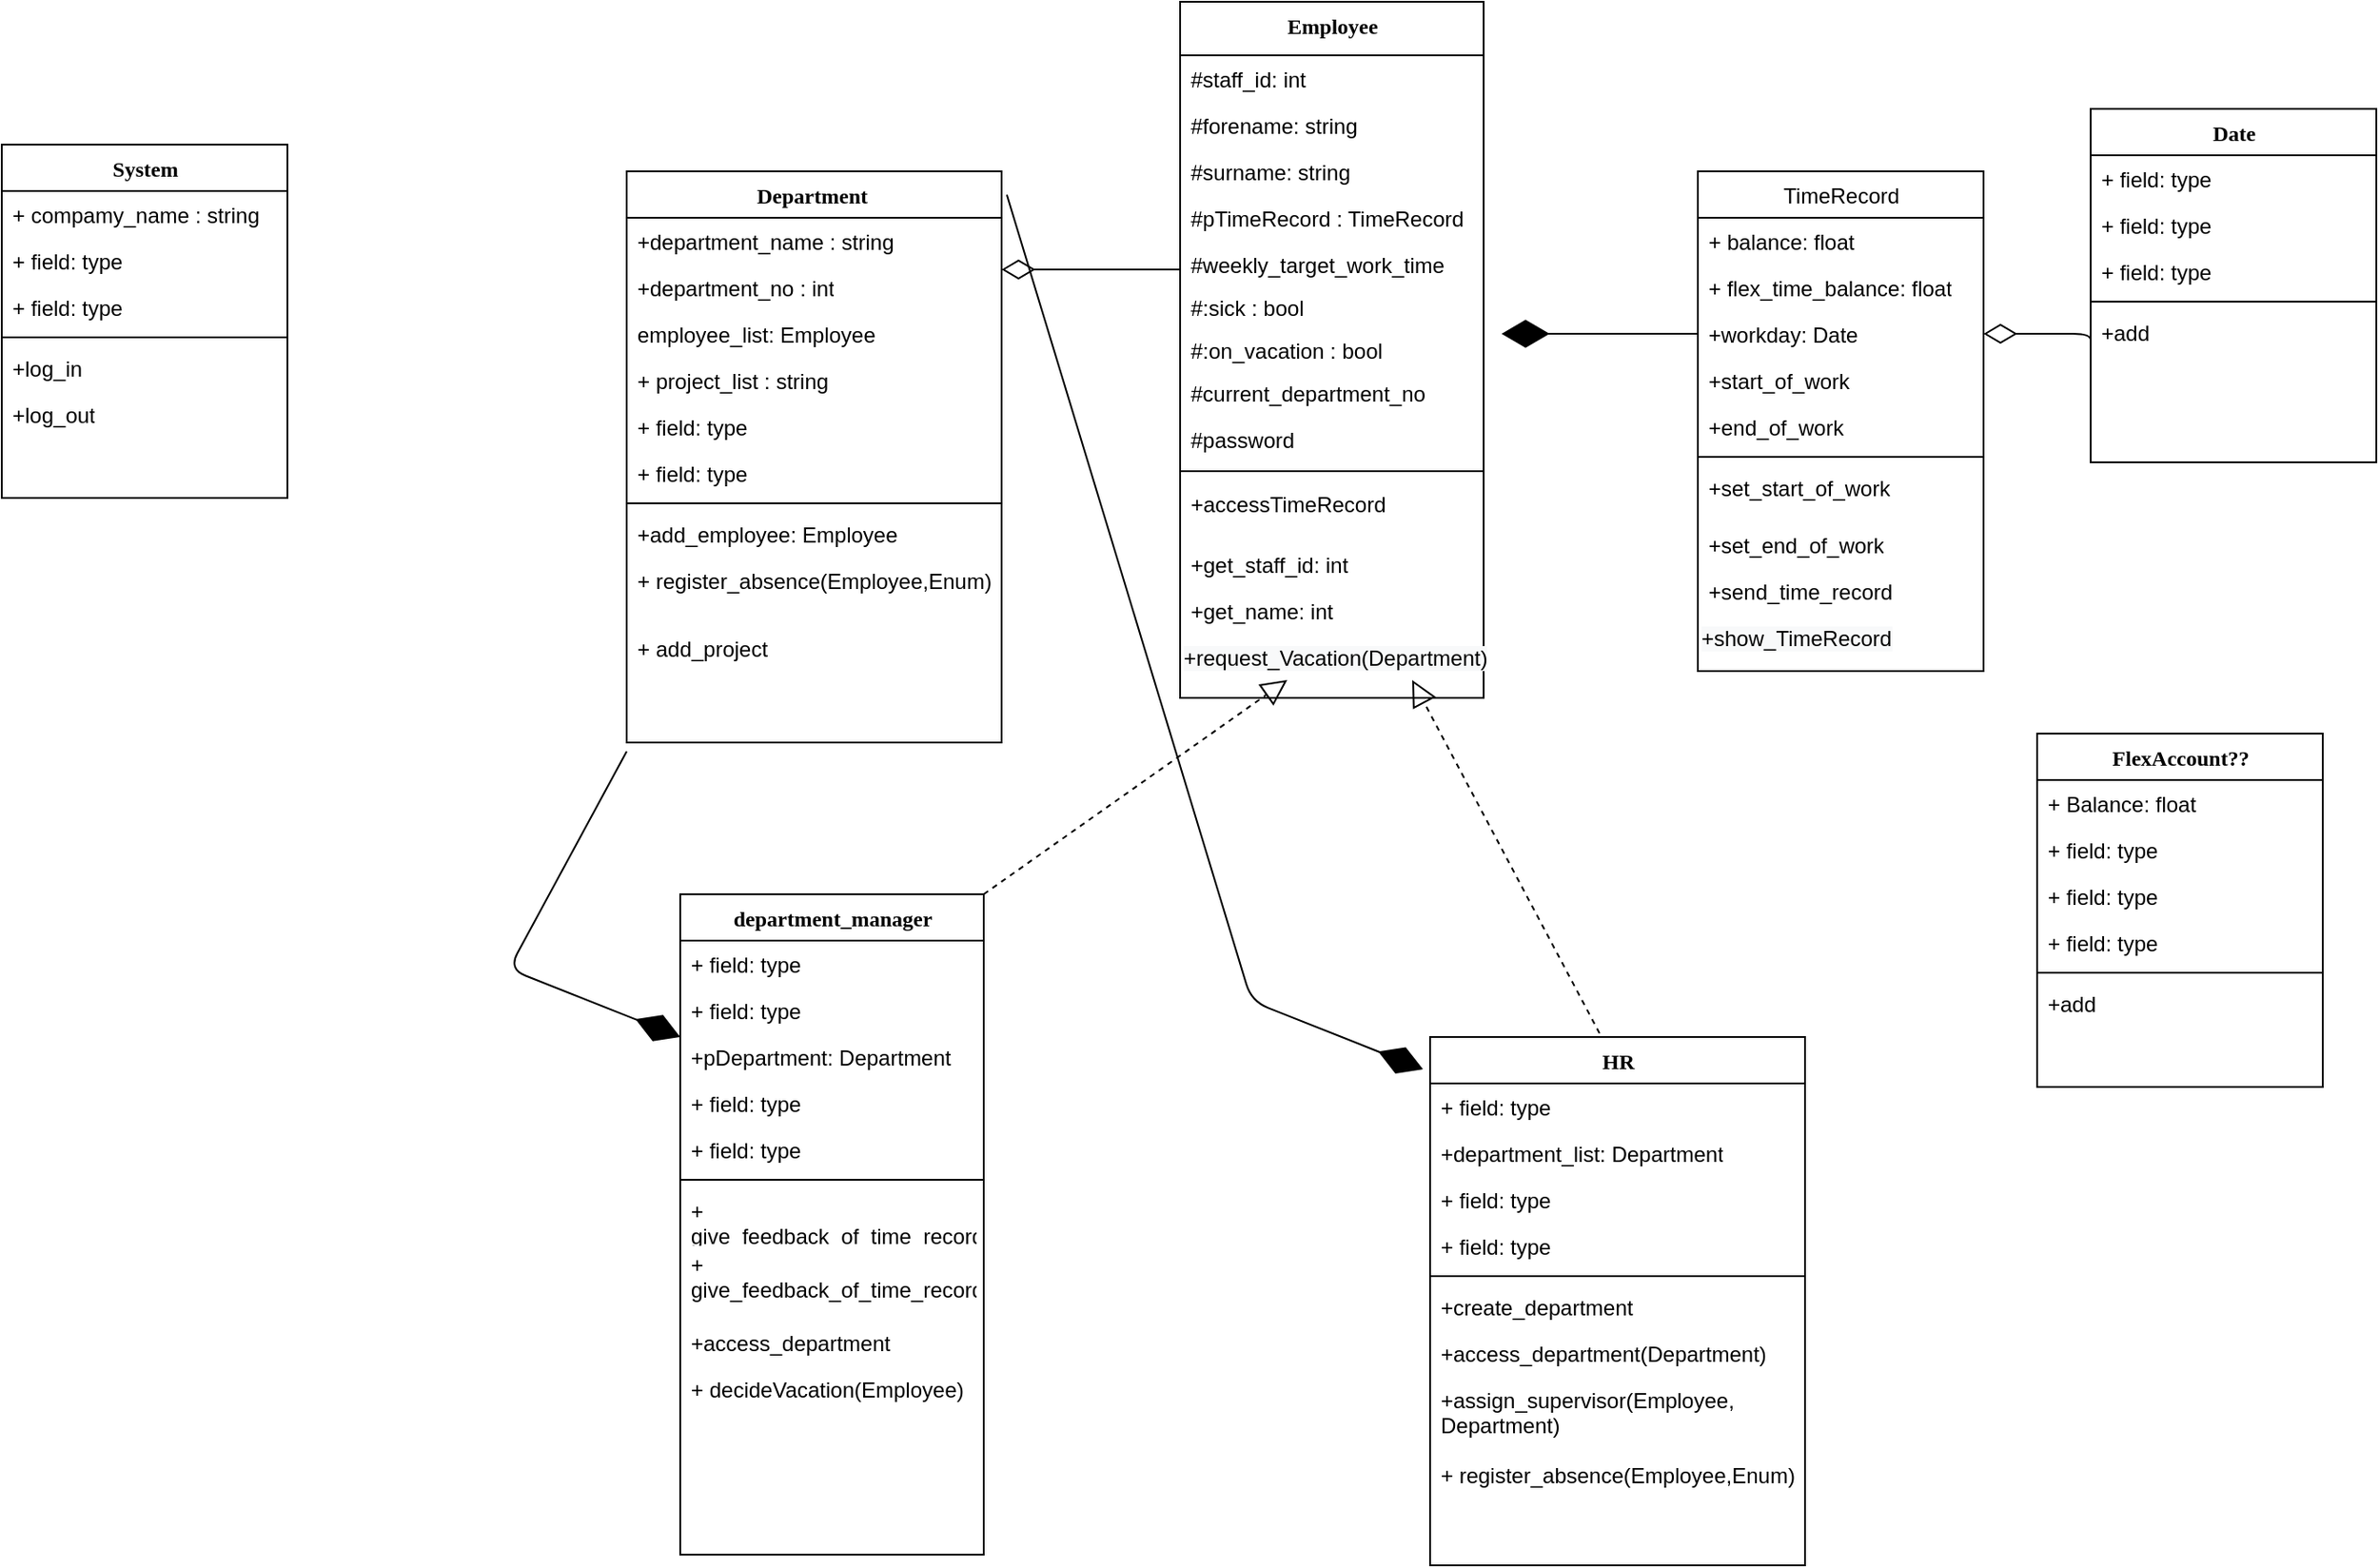 <mxfile version="14.5.10" type="device"><diagram name="Page-1" id="9f46799a-70d6-7492-0946-bef42562c5a5"><mxGraphModel dx="1422" dy="705" grid="1" gridSize="10" guides="1" tooltips="1" connect="1" arrows="1" fold="1" page="1" pageScale="1" pageWidth="1100" pageHeight="850" background="#ffffff" math="0" shadow="0"><root><mxCell id="0"/><mxCell id="1" parent="0"/><mxCell id="78961159f06e98e8-30" value="Department&amp;nbsp;" style="swimlane;html=1;fontStyle=1;align=center;verticalAlign=top;childLayout=stackLayout;horizontal=1;startSize=26;horizontalStack=0;resizeParent=1;resizeLast=0;collapsible=1;marginBottom=0;swimlaneFillColor=#ffffff;rounded=0;shadow=0;comic=0;labelBackgroundColor=none;strokeWidth=1;fillColor=none;fontFamily=Verdana;fontSize=12" parent="1" vertex="1"><mxGeometry x="430" y="105" width="210" height="320" as="geometry"/></mxCell><mxCell id="78961159f06e98e8-31" value="+department_name : string" style="text;html=1;strokeColor=none;fillColor=none;align=left;verticalAlign=top;spacingLeft=4;spacingRight=4;whiteSpace=wrap;overflow=hidden;rotatable=0;points=[[0,0.5],[1,0.5]];portConstraint=eastwest;" parent="78961159f06e98e8-30" vertex="1"><mxGeometry y="26" width="210" height="26" as="geometry"/></mxCell><mxCell id="78961159f06e98e8-32" value="+department_no : int" style="text;html=1;strokeColor=none;fillColor=none;align=left;verticalAlign=top;spacingLeft=4;spacingRight=4;whiteSpace=wrap;overflow=hidden;rotatable=0;points=[[0,0.5],[1,0.5]];portConstraint=eastwest;" parent="78961159f06e98e8-30" vertex="1"><mxGeometry y="52" width="210" height="26" as="geometry"/></mxCell><mxCell id="78961159f06e98e8-33" value="employee_list: Employee" style="text;html=1;strokeColor=none;fillColor=none;align=left;verticalAlign=top;spacingLeft=4;spacingRight=4;whiteSpace=wrap;overflow=hidden;rotatable=0;points=[[0,0.5],[1,0.5]];portConstraint=eastwest;" parent="78961159f06e98e8-30" vertex="1"><mxGeometry y="78" width="210" height="26" as="geometry"/></mxCell><mxCell id="78961159f06e98e8-34" value="+ project_list : string" style="text;html=1;strokeColor=none;fillColor=none;align=left;verticalAlign=top;spacingLeft=4;spacingRight=4;whiteSpace=wrap;overflow=hidden;rotatable=0;points=[[0,0.5],[1,0.5]];portConstraint=eastwest;" parent="78961159f06e98e8-30" vertex="1"><mxGeometry y="104" width="210" height="26" as="geometry"/></mxCell><mxCell id="78961159f06e98e8-36" value="+ field: type" style="text;html=1;strokeColor=none;fillColor=none;align=left;verticalAlign=top;spacingLeft=4;spacingRight=4;whiteSpace=wrap;overflow=hidden;rotatable=0;points=[[0,0.5],[1,0.5]];portConstraint=eastwest;" parent="78961159f06e98e8-30" vertex="1"><mxGeometry y="130" width="210" height="26" as="geometry"/></mxCell><mxCell id="78961159f06e98e8-37" value="+ field: type" style="text;html=1;strokeColor=none;fillColor=none;align=left;verticalAlign=top;spacingLeft=4;spacingRight=4;whiteSpace=wrap;overflow=hidden;rotatable=0;points=[[0,0.5],[1,0.5]];portConstraint=eastwest;" parent="78961159f06e98e8-30" vertex="1"><mxGeometry y="156" width="210" height="26" as="geometry"/></mxCell><mxCell id="78961159f06e98e8-38" value="" style="line;html=1;strokeWidth=1;fillColor=none;align=left;verticalAlign=middle;spacingTop=-1;spacingLeft=3;spacingRight=3;rotatable=0;labelPosition=right;points=[];portConstraint=eastwest;" parent="78961159f06e98e8-30" vertex="1"><mxGeometry y="182" width="210" height="8" as="geometry"/></mxCell><mxCell id="78961159f06e98e8-39" value="+add_employee: Employee" style="text;html=1;strokeColor=none;fillColor=none;align=left;verticalAlign=top;spacingLeft=4;spacingRight=4;whiteSpace=wrap;overflow=hidden;rotatable=0;points=[[0,0.5],[1,0.5]];portConstraint=eastwest;" parent="78961159f06e98e8-30" vertex="1"><mxGeometry y="190" width="210" height="26" as="geometry"/></mxCell><mxCell id="78961159f06e98e8-42" value="+ register_absence(Employee,Enum)" style="text;html=1;strokeColor=none;fillColor=none;align=left;verticalAlign=top;spacingLeft=4;spacingRight=4;whiteSpace=wrap;overflow=hidden;rotatable=0;points=[[0,0.5],[1,0.5]];portConstraint=eastwest;" parent="78961159f06e98e8-30" vertex="1"><mxGeometry y="216" width="210" height="38" as="geometry"/></mxCell><mxCell id="WQdYqZ5-de85Ghg5PJOY-69" value="+ add_project" style="text;html=1;strokeColor=none;fillColor=none;align=left;verticalAlign=top;spacingLeft=4;spacingRight=4;whiteSpace=wrap;overflow=hidden;rotatable=0;points=[[0,0.5],[1,0.5]];portConstraint=eastwest;" parent="78961159f06e98e8-30" vertex="1"><mxGeometry y="254" width="210" height="26" as="geometry"/></mxCell><mxCell id="78961159f06e98e8-121" style="edgeStyle=elbowEdgeStyle;html=1;labelBackgroundColor=none;startFill=0;startSize=8;endArrow=diamondThin;endFill=0;endSize=16;fontFamily=Verdana;fontSize=12;elbow=vertical;exitX=0;exitY=0.5;exitDx=0;exitDy=0;" parent="1" target="78961159f06e98e8-30" edge="1"><mxGeometry relative="1" as="geometry"><mxPoint x="750" y="107" as="sourcePoint"/><Array as="points"><mxPoint x="740" y="160"/><mxPoint x="710" y="170"/><mxPoint x="670" y="60"/><mxPoint x="750" y="210"/></Array></mxGeometry></mxCell><mxCell id="WQdYqZ5-de85Ghg5PJOY-1" value="Employee" style="swimlane;html=1;fontStyle=1;align=center;verticalAlign=top;childLayout=stackLayout;horizontal=1;startSize=30;horizontalStack=0;resizeParent=1;resizeLast=0;collapsible=1;marginBottom=0;swimlaneFillColor=#ffffff;rounded=0;shadow=0;comic=0;labelBackgroundColor=none;strokeWidth=1;fillColor=none;fontFamily=Verdana;fontSize=12" parent="1" vertex="1"><mxGeometry x="740" y="10" width="170" height="390" as="geometry"/></mxCell><mxCell id="WQdYqZ5-de85Ghg5PJOY-2" value="#staff_id: int" style="text;html=1;strokeColor=none;fillColor=none;align=left;verticalAlign=top;spacingLeft=4;spacingRight=4;whiteSpace=wrap;overflow=hidden;rotatable=0;points=[[0,0.5],[1,0.5]];portConstraint=eastwest;" parent="WQdYqZ5-de85Ghg5PJOY-1" vertex="1"><mxGeometry y="30" width="170" height="26" as="geometry"/></mxCell><mxCell id="WQdYqZ5-de85Ghg5PJOY-3" value="#forename: string" style="text;html=1;strokeColor=none;fillColor=none;align=left;verticalAlign=top;spacingLeft=4;spacingRight=4;whiteSpace=wrap;overflow=hidden;rotatable=0;points=[[0,0.5],[1,0.5]];portConstraint=eastwest;" parent="WQdYqZ5-de85Ghg5PJOY-1" vertex="1"><mxGeometry y="56" width="170" height="26" as="geometry"/></mxCell><mxCell id="BI4f3rDNGoHF7JYqGa4P-23" value="#surname: string" style="text;html=1;strokeColor=none;fillColor=none;align=left;verticalAlign=top;spacingLeft=4;spacingRight=4;whiteSpace=wrap;overflow=hidden;rotatable=0;points=[[0,0.5],[1,0.5]];portConstraint=eastwest;" vertex="1" parent="WQdYqZ5-de85Ghg5PJOY-1"><mxGeometry y="82" width="170" height="26" as="geometry"/></mxCell><mxCell id="WQdYqZ5-de85Ghg5PJOY-6" value="#pTimeRecord : TimeRecord" style="text;html=1;strokeColor=none;fillColor=none;align=left;verticalAlign=top;spacingLeft=4;spacingRight=4;whiteSpace=wrap;overflow=hidden;rotatable=0;points=[[0,0.5],[1,0.5]];portConstraint=eastwest;" parent="WQdYqZ5-de85Ghg5PJOY-1" vertex="1"><mxGeometry y="108" width="170" height="26" as="geometry"/></mxCell><mxCell id="WQdYqZ5-de85Ghg5PJOY-60" value="#weekly_target_work_time" style="text;html=1;strokeColor=none;fillColor=none;align=left;verticalAlign=top;spacingLeft=4;spacingRight=4;whiteSpace=wrap;overflow=hidden;rotatable=0;points=[[0,0.5],[1,0.5]];portConstraint=eastwest;" parent="WQdYqZ5-de85Ghg5PJOY-1" vertex="1"><mxGeometry y="134" width="170" height="24" as="geometry"/></mxCell><mxCell id="BI4f3rDNGoHF7JYqGa4P-20" value="#:sick : bool" style="text;html=1;strokeColor=none;fillColor=none;align=left;verticalAlign=top;spacingLeft=4;spacingRight=4;whiteSpace=wrap;overflow=hidden;rotatable=0;points=[[0,0.5],[1,0.5]];portConstraint=eastwest;" vertex="1" parent="WQdYqZ5-de85Ghg5PJOY-1"><mxGeometry y="158" width="170" height="24" as="geometry"/></mxCell><mxCell id="BI4f3rDNGoHF7JYqGa4P-22" value="#:on_vacation : bool" style="text;html=1;strokeColor=none;fillColor=none;align=left;verticalAlign=top;spacingLeft=4;spacingRight=4;whiteSpace=wrap;overflow=hidden;rotatable=0;points=[[0,0.5],[1,0.5]];portConstraint=eastwest;" vertex="1" parent="WQdYqZ5-de85Ghg5PJOY-1"><mxGeometry y="182" width="170" height="24" as="geometry"/></mxCell><mxCell id="BI4f3rDNGoHF7JYqGa4P-25" value="#current_department_no" style="text;html=1;strokeColor=none;fillColor=none;align=left;verticalAlign=top;spacingLeft=4;spacingRight=4;whiteSpace=wrap;overflow=hidden;rotatable=0;points=[[0,0.5],[1,0.5]];portConstraint=eastwest;" vertex="1" parent="WQdYqZ5-de85Ghg5PJOY-1"><mxGeometry y="206" width="170" height="26" as="geometry"/></mxCell><mxCell id="WQdYqZ5-de85Ghg5PJOY-64" value="#password" style="text;html=1;strokeColor=none;fillColor=none;align=left;verticalAlign=top;spacingLeft=4;spacingRight=4;whiteSpace=wrap;overflow=hidden;rotatable=0;points=[[0,0.5],[1,0.5]];portConstraint=eastwest;" parent="WQdYqZ5-de85Ghg5PJOY-1" vertex="1"><mxGeometry y="232" width="170" height="26" as="geometry"/></mxCell><mxCell id="WQdYqZ5-de85Ghg5PJOY-74" value="" style="line;strokeWidth=1;fillColor=none;align=left;verticalAlign=middle;spacingTop=-1;spacingLeft=3;spacingRight=3;rotatable=0;labelPosition=right;points=[];portConstraint=eastwest;" parent="WQdYqZ5-de85Ghg5PJOY-1" vertex="1"><mxGeometry y="258" width="170" height="10" as="geometry"/></mxCell><mxCell id="WQdYqZ5-de85Ghg5PJOY-38" value="+accessTimeRecord" style="text;html=1;strokeColor=none;fillColor=none;align=left;verticalAlign=top;spacingLeft=4;spacingRight=4;whiteSpace=wrap;overflow=hidden;rotatable=0;points=[[0,0.5],[1,0.5]];portConstraint=eastwest;" parent="WQdYqZ5-de85Ghg5PJOY-1" vertex="1"><mxGeometry y="268" width="170" height="34" as="geometry"/></mxCell><mxCell id="WQdYqZ5-de85Ghg5PJOY-37" value="+get_staff_id: int" style="text;html=1;strokeColor=none;fillColor=none;align=left;verticalAlign=top;spacingLeft=4;spacingRight=4;whiteSpace=wrap;overflow=hidden;rotatable=0;points=[[0,0.5],[1,0.5]];portConstraint=eastwest;" parent="WQdYqZ5-de85Ghg5PJOY-1" vertex="1"><mxGeometry y="302" width="170" height="26" as="geometry"/></mxCell><mxCell id="WQdYqZ5-de85Ghg5PJOY-39" value="+get_name: int" style="text;html=1;strokeColor=none;fillColor=none;align=left;verticalAlign=top;spacingLeft=4;spacingRight=4;whiteSpace=wrap;overflow=hidden;rotatable=0;points=[[0,0.5],[1,0.5]];portConstraint=eastwest;" parent="WQdYqZ5-de85Ghg5PJOY-1" vertex="1"><mxGeometry y="328" width="170" height="26" as="geometry"/></mxCell><mxCell id="WQdYqZ5-de85Ghg5PJOY-81" value="&lt;span style=&quot;color: rgb(0 , 0 , 0) ; font-family: &amp;#34;helvetica&amp;#34; ; font-size: 12px ; font-style: normal ; font-weight: 400 ; letter-spacing: normal ; text-align: left ; text-indent: 0px ; text-transform: none ; word-spacing: 0px ; background-color: rgb(248 , 249 , 250) ; display: inline ; float: none&quot;&gt;+request_Vacation(Department)&lt;/span&gt;" style="text;whiteSpace=wrap;html=1;" parent="WQdYqZ5-de85Ghg5PJOY-1" vertex="1"><mxGeometry y="354" width="170" height="30" as="geometry"/></mxCell><mxCell id="WQdYqZ5-de85Ghg5PJOY-10" value="HR" style="swimlane;html=1;fontStyle=1;align=center;verticalAlign=top;childLayout=stackLayout;horizontal=1;startSize=26;horizontalStack=0;resizeParent=1;resizeLast=0;collapsible=1;marginBottom=0;swimlaneFillColor=#ffffff;rounded=0;shadow=0;comic=0;labelBackgroundColor=none;strokeWidth=1;fillColor=none;fontFamily=Verdana;fontSize=12" parent="1" vertex="1"><mxGeometry x="880" y="590" width="210" height="296" as="geometry"/></mxCell><mxCell id="WQdYqZ5-de85Ghg5PJOY-11" value="+ field: type" style="text;html=1;strokeColor=none;fillColor=none;align=left;verticalAlign=top;spacingLeft=4;spacingRight=4;whiteSpace=wrap;overflow=hidden;rotatable=0;points=[[0,0.5],[1,0.5]];portConstraint=eastwest;" parent="WQdYqZ5-de85Ghg5PJOY-10" vertex="1"><mxGeometry y="26" width="210" height="26" as="geometry"/></mxCell><mxCell id="WQdYqZ5-de85Ghg5PJOY-12" value="+department_list: Department" style="text;html=1;strokeColor=none;fillColor=none;align=left;verticalAlign=top;spacingLeft=4;spacingRight=4;whiteSpace=wrap;overflow=hidden;rotatable=0;points=[[0,0.5],[1,0.5]];portConstraint=eastwest;" parent="WQdYqZ5-de85Ghg5PJOY-10" vertex="1"><mxGeometry y="52" width="210" height="26" as="geometry"/></mxCell><mxCell id="WQdYqZ5-de85Ghg5PJOY-13" value="+ field: type" style="text;html=1;strokeColor=none;fillColor=none;align=left;verticalAlign=top;spacingLeft=4;spacingRight=4;whiteSpace=wrap;overflow=hidden;rotatable=0;points=[[0,0.5],[1,0.5]];portConstraint=eastwest;" parent="WQdYqZ5-de85Ghg5PJOY-10" vertex="1"><mxGeometry y="78" width="210" height="26" as="geometry"/></mxCell><mxCell id="WQdYqZ5-de85Ghg5PJOY-14" value="+ field: type" style="text;html=1;strokeColor=none;fillColor=none;align=left;verticalAlign=top;spacingLeft=4;spacingRight=4;whiteSpace=wrap;overflow=hidden;rotatable=0;points=[[0,0.5],[1,0.5]];portConstraint=eastwest;" parent="WQdYqZ5-de85Ghg5PJOY-10" vertex="1"><mxGeometry y="104" width="210" height="26" as="geometry"/></mxCell><mxCell id="WQdYqZ5-de85Ghg5PJOY-15" value="" style="line;html=1;strokeWidth=1;fillColor=none;align=left;verticalAlign=middle;spacingTop=-1;spacingLeft=3;spacingRight=3;rotatable=0;labelPosition=right;points=[];portConstraint=eastwest;" parent="WQdYqZ5-de85Ghg5PJOY-10" vertex="1"><mxGeometry y="130" width="210" height="8" as="geometry"/></mxCell><mxCell id="WQdYqZ5-de85Ghg5PJOY-17" value="+create_department" style="text;html=1;strokeColor=none;fillColor=none;align=left;verticalAlign=top;spacingLeft=4;spacingRight=4;whiteSpace=wrap;overflow=hidden;rotatable=0;points=[[0,0.5],[1,0.5]];portConstraint=eastwest;" parent="WQdYqZ5-de85Ghg5PJOY-10" vertex="1"><mxGeometry y="138" width="210" height="26" as="geometry"/></mxCell><mxCell id="WQdYqZ5-de85Ghg5PJOY-58" value="+access_department(Department)" style="text;html=1;strokeColor=none;fillColor=none;align=left;verticalAlign=top;spacingLeft=4;spacingRight=4;whiteSpace=wrap;overflow=hidden;rotatable=0;points=[[0,0.5],[1,0.5]];portConstraint=eastwest;" parent="WQdYqZ5-de85Ghg5PJOY-10" vertex="1"><mxGeometry y="164" width="210" height="26" as="geometry"/></mxCell><mxCell id="78961159f06e98e8-40" value="+assign_supervisor(Employee, Department)" style="text;html=1;strokeColor=none;fillColor=none;align=left;verticalAlign=top;spacingLeft=4;spacingRight=4;whiteSpace=wrap;overflow=hidden;rotatable=0;points=[[0,0.5],[1,0.5]];portConstraint=eastwest;" parent="WQdYqZ5-de85Ghg5PJOY-10" vertex="1"><mxGeometry y="190" width="210" height="42" as="geometry"/></mxCell><mxCell id="WQdYqZ5-de85Ghg5PJOY-75" value="+ register_absence(Employee,Enum)" style="text;html=1;strokeColor=none;fillColor=none;align=left;verticalAlign=top;spacingLeft=4;spacingRight=4;whiteSpace=wrap;overflow=hidden;rotatable=0;points=[[0,0.5],[1,0.5]];portConstraint=eastwest;" parent="WQdYqZ5-de85Ghg5PJOY-10" vertex="1"><mxGeometry y="232" width="210" height="38" as="geometry"/></mxCell><mxCell id="WQdYqZ5-de85Ghg5PJOY-18" value="&lt;span style=&quot;font-family: &amp;#34;helvetica&amp;#34; ; font-weight: 400 ; text-align: left&quot;&gt;TimeRecord&lt;/span&gt;" style="swimlane;html=1;fontStyle=1;align=center;verticalAlign=top;childLayout=stackLayout;horizontal=1;startSize=26;horizontalStack=0;resizeParent=1;resizeLast=0;collapsible=1;marginBottom=0;swimlaneFillColor=#ffffff;rounded=0;shadow=0;comic=0;labelBackgroundColor=none;strokeWidth=1;fillColor=none;fontFamily=Verdana;fontSize=12" parent="1" vertex="1"><mxGeometry x="1030" y="105" width="160" height="280" as="geometry"/></mxCell><mxCell id="WQdYqZ5-de85Ghg5PJOY-70" value="+ balance: float" style="text;html=1;strokeColor=none;fillColor=none;align=left;verticalAlign=top;spacingLeft=4;spacingRight=4;whiteSpace=wrap;overflow=hidden;rotatable=0;points=[[0,0.5],[1,0.5]];portConstraint=eastwest;" parent="WQdYqZ5-de85Ghg5PJOY-18" vertex="1"><mxGeometry y="26" width="160" height="26" as="geometry"/></mxCell><mxCell id="WQdYqZ5-de85Ghg5PJOY-19" value="+ flex_time_balance: float" style="text;html=1;strokeColor=none;fillColor=none;align=left;verticalAlign=top;spacingLeft=4;spacingRight=4;whiteSpace=wrap;overflow=hidden;rotatable=0;points=[[0,0.5],[1,0.5]];portConstraint=eastwest;" parent="WQdYqZ5-de85Ghg5PJOY-18" vertex="1"><mxGeometry y="52" width="160" height="26" as="geometry"/></mxCell><mxCell id="WQdYqZ5-de85Ghg5PJOY-20" value="+workday: Date" style="text;html=1;strokeColor=none;fillColor=none;align=left;verticalAlign=top;spacingLeft=4;spacingRight=4;whiteSpace=wrap;overflow=hidden;rotatable=0;points=[[0,0.5],[1,0.5]];portConstraint=eastwest;" parent="WQdYqZ5-de85Ghg5PJOY-18" vertex="1"><mxGeometry y="78" width="160" height="26" as="geometry"/></mxCell><mxCell id="WQdYqZ5-de85Ghg5PJOY-21" value="+start_of_work" style="text;html=1;strokeColor=none;fillColor=none;align=left;verticalAlign=top;spacingLeft=4;spacingRight=4;whiteSpace=wrap;overflow=hidden;rotatable=0;points=[[0,0.5],[1,0.5]];portConstraint=eastwest;" parent="WQdYqZ5-de85Ghg5PJOY-18" vertex="1"><mxGeometry y="104" width="160" height="26" as="geometry"/></mxCell><mxCell id="WQdYqZ5-de85Ghg5PJOY-22" value="+end_of_work" style="text;html=1;strokeColor=none;fillColor=none;align=left;verticalAlign=top;spacingLeft=4;spacingRight=4;whiteSpace=wrap;overflow=hidden;rotatable=0;points=[[0,0.5],[1,0.5]];portConstraint=eastwest;" parent="WQdYqZ5-de85Ghg5PJOY-18" vertex="1"><mxGeometry y="130" width="160" height="26" as="geometry"/></mxCell><mxCell id="WQdYqZ5-de85Ghg5PJOY-23" value="" style="line;html=1;strokeWidth=1;fillColor=none;align=left;verticalAlign=middle;spacingTop=-1;spacingLeft=3;spacingRight=3;rotatable=0;labelPosition=right;points=[];portConstraint=eastwest;" parent="WQdYqZ5-de85Ghg5PJOY-18" vertex="1"><mxGeometry y="156" width="160" height="8" as="geometry"/></mxCell><mxCell id="WQdYqZ5-de85Ghg5PJOY-24" value="+set_start_of_work" style="text;html=1;strokeColor=none;fillColor=none;align=left;verticalAlign=top;spacingLeft=4;spacingRight=4;whiteSpace=wrap;overflow=hidden;rotatable=0;points=[[0,0.5],[1,0.5]];portConstraint=eastwest;" parent="WQdYqZ5-de85Ghg5PJOY-18" vertex="1"><mxGeometry y="164" width="160" height="32" as="geometry"/></mxCell><mxCell id="WQdYqZ5-de85Ghg5PJOY-56" value="+set_end_of_work" style="text;html=1;strokeColor=none;fillColor=none;align=left;verticalAlign=top;spacingLeft=4;spacingRight=4;whiteSpace=wrap;overflow=hidden;rotatable=0;points=[[0,0.5],[1,0.5]];portConstraint=eastwest;" parent="WQdYqZ5-de85Ghg5PJOY-18" vertex="1"><mxGeometry y="196" width="160" height="26" as="geometry"/></mxCell><mxCell id="WQdYqZ5-de85Ghg5PJOY-72" value="+send_time_record" style="text;html=1;strokeColor=none;fillColor=none;align=left;verticalAlign=top;spacingLeft=4;spacingRight=4;whiteSpace=wrap;overflow=hidden;rotatable=0;points=[[0,0.5],[1,0.5]];portConstraint=eastwest;" parent="WQdYqZ5-de85Ghg5PJOY-18" vertex="1"><mxGeometry y="222" width="160" height="26" as="geometry"/></mxCell><mxCell id="WQdYqZ5-de85Ghg5PJOY-80" value="&lt;span style=&quot;color: rgb(0 , 0 , 0) ; font-family: &amp;#34;helvetica&amp;#34; ; font-size: 12px ; font-style: normal ; font-weight: 400 ; letter-spacing: normal ; text-align: left ; text-indent: 0px ; text-transform: none ; word-spacing: 0px ; background-color: rgb(248 , 249 , 250) ; display: inline ; float: none&quot;&gt;+show_TimeRecord&lt;/span&gt;" style="text;whiteSpace=wrap;html=1;" parent="WQdYqZ5-de85Ghg5PJOY-18" vertex="1"><mxGeometry y="248" width="160" height="30" as="geometry"/></mxCell><mxCell id="WQdYqZ5-de85Ghg5PJOY-27" value="" style="endArrow=diamondThin;endFill=1;endSize=24;html=1;" parent="1" edge="1"><mxGeometry width="160" relative="1" as="geometry"><mxPoint x="1030" y="196" as="sourcePoint"/><mxPoint x="920" y="196" as="targetPoint"/></mxGeometry></mxCell><mxCell id="WQdYqZ5-de85Ghg5PJOY-29" value="FlexAccount??" style="swimlane;html=1;fontStyle=1;align=center;verticalAlign=top;childLayout=stackLayout;horizontal=1;startSize=26;horizontalStack=0;resizeParent=1;resizeLast=0;collapsible=1;marginBottom=0;swimlaneFillColor=#ffffff;rounded=0;shadow=0;comic=0;labelBackgroundColor=none;strokeWidth=1;fillColor=none;fontFamily=Verdana;fontSize=12" parent="1" vertex="1"><mxGeometry x="1220" y="420" width="160" height="198" as="geometry"/></mxCell><mxCell id="WQdYqZ5-de85Ghg5PJOY-30" value="+ Balance: float" style="text;html=1;strokeColor=none;fillColor=none;align=left;verticalAlign=top;spacingLeft=4;spacingRight=4;whiteSpace=wrap;overflow=hidden;rotatable=0;points=[[0,0.5],[1,0.5]];portConstraint=eastwest;" parent="WQdYqZ5-de85Ghg5PJOY-29" vertex="1"><mxGeometry y="26" width="160" height="26" as="geometry"/></mxCell><mxCell id="WQdYqZ5-de85Ghg5PJOY-31" value="+ field: type" style="text;html=1;strokeColor=none;fillColor=none;align=left;verticalAlign=top;spacingLeft=4;spacingRight=4;whiteSpace=wrap;overflow=hidden;rotatable=0;points=[[0,0.5],[1,0.5]];portConstraint=eastwest;" parent="WQdYqZ5-de85Ghg5PJOY-29" vertex="1"><mxGeometry y="52" width="160" height="26" as="geometry"/></mxCell><mxCell id="WQdYqZ5-de85Ghg5PJOY-32" value="+ field: type" style="text;html=1;strokeColor=none;fillColor=none;align=left;verticalAlign=top;spacingLeft=4;spacingRight=4;whiteSpace=wrap;overflow=hidden;rotatable=0;points=[[0,0.5],[1,0.5]];portConstraint=eastwest;" parent="WQdYqZ5-de85Ghg5PJOY-29" vertex="1"><mxGeometry y="78" width="160" height="26" as="geometry"/></mxCell><mxCell id="WQdYqZ5-de85Ghg5PJOY-33" value="+ field: type" style="text;html=1;strokeColor=none;fillColor=none;align=left;verticalAlign=top;spacingLeft=4;spacingRight=4;whiteSpace=wrap;overflow=hidden;rotatable=0;points=[[0,0.5],[1,0.5]];portConstraint=eastwest;" parent="WQdYqZ5-de85Ghg5PJOY-29" vertex="1"><mxGeometry y="104" width="160" height="26" as="geometry"/></mxCell><mxCell id="WQdYqZ5-de85Ghg5PJOY-34" value="" style="line;html=1;strokeWidth=1;fillColor=none;align=left;verticalAlign=middle;spacingTop=-1;spacingLeft=3;spacingRight=3;rotatable=0;labelPosition=right;points=[];portConstraint=eastwest;" parent="WQdYqZ5-de85Ghg5PJOY-29" vertex="1"><mxGeometry y="130" width="160" height="8" as="geometry"/></mxCell><mxCell id="WQdYqZ5-de85Ghg5PJOY-35" value="+add" style="text;html=1;strokeColor=none;fillColor=none;align=left;verticalAlign=top;spacingLeft=4;spacingRight=4;whiteSpace=wrap;overflow=hidden;rotatable=0;points=[[0,0.5],[1,0.5]];portConstraint=eastwest;" parent="WQdYqZ5-de85Ghg5PJOY-29" vertex="1"><mxGeometry y="138" width="160" height="26" as="geometry"/></mxCell><mxCell id="WQdYqZ5-de85Ghg5PJOY-44" value="department_manager" style="swimlane;html=1;fontStyle=1;align=center;verticalAlign=top;childLayout=stackLayout;horizontal=1;startSize=26;horizontalStack=0;resizeParent=1;resizeLast=0;collapsible=1;marginBottom=0;swimlaneFillColor=#ffffff;rounded=0;shadow=0;comic=0;labelBackgroundColor=none;strokeWidth=1;fillColor=none;fontFamily=Verdana;fontSize=12" parent="1" vertex="1"><mxGeometry x="460" y="510" width="170" height="370" as="geometry"/></mxCell><mxCell id="WQdYqZ5-de85Ghg5PJOY-45" value="+ field: type" style="text;html=1;strokeColor=none;fillColor=none;align=left;verticalAlign=top;spacingLeft=4;spacingRight=4;whiteSpace=wrap;overflow=hidden;rotatable=0;points=[[0,0.5],[1,0.5]];portConstraint=eastwest;" parent="WQdYqZ5-de85Ghg5PJOY-44" vertex="1"><mxGeometry y="26" width="170" height="26" as="geometry"/></mxCell><mxCell id="WQdYqZ5-de85Ghg5PJOY-46" value="+ field: type" style="text;html=1;strokeColor=none;fillColor=none;align=left;verticalAlign=top;spacingLeft=4;spacingRight=4;whiteSpace=wrap;overflow=hidden;rotatable=0;points=[[0,0.5],[1,0.5]];portConstraint=eastwest;" parent="WQdYqZ5-de85Ghg5PJOY-44" vertex="1"><mxGeometry y="52" width="170" height="26" as="geometry"/></mxCell><mxCell id="WQdYqZ5-de85Ghg5PJOY-76" value="+pDepartment: Department" style="text;html=1;strokeColor=none;fillColor=none;align=left;verticalAlign=top;spacingLeft=4;spacingRight=4;whiteSpace=wrap;overflow=hidden;rotatable=0;points=[[0,0.5],[1,0.5]];portConstraint=eastwest;" parent="WQdYqZ5-de85Ghg5PJOY-44" vertex="1"><mxGeometry y="78" width="170" height="26" as="geometry"/></mxCell><mxCell id="WQdYqZ5-de85Ghg5PJOY-49" value="+ field: type" style="text;html=1;strokeColor=none;fillColor=none;align=left;verticalAlign=top;spacingLeft=4;spacingRight=4;whiteSpace=wrap;overflow=hidden;rotatable=0;points=[[0,0.5],[1,0.5]];portConstraint=eastwest;" parent="WQdYqZ5-de85Ghg5PJOY-44" vertex="1"><mxGeometry y="104" width="170" height="26" as="geometry"/></mxCell><mxCell id="WQdYqZ5-de85Ghg5PJOY-50" value="+ field: type" style="text;html=1;strokeColor=none;fillColor=none;align=left;verticalAlign=top;spacingLeft=4;spacingRight=4;whiteSpace=wrap;overflow=hidden;rotatable=0;points=[[0,0.5],[1,0.5]];portConstraint=eastwest;" parent="WQdYqZ5-de85Ghg5PJOY-44" vertex="1"><mxGeometry y="130" width="170" height="26" as="geometry"/></mxCell><mxCell id="WQdYqZ5-de85Ghg5PJOY-51" value="" style="line;html=1;strokeWidth=1;fillColor=none;align=left;verticalAlign=middle;spacingTop=-1;spacingLeft=3;spacingRight=3;rotatable=0;labelPosition=right;points=[];portConstraint=eastwest;" parent="WQdYqZ5-de85Ghg5PJOY-44" vertex="1"><mxGeometry y="156" width="170" height="8" as="geometry"/></mxCell><mxCell id="WQdYqZ5-de85Ghg5PJOY-52" value="+ give_feedback_of_time_record" style="text;html=1;strokeColor=none;fillColor=none;align=left;verticalAlign=top;spacingLeft=4;spacingRight=4;whiteSpace=wrap;overflow=hidden;rotatable=0;points=[[0,0.5],[1,0.5]];portConstraint=eastwest;" parent="WQdYqZ5-de85Ghg5PJOY-44" vertex="1"><mxGeometry y="164" width="170" height="30" as="geometry"/></mxCell><mxCell id="WQdYqZ5-de85Ghg5PJOY-68" value="+ give_feedback_of_time_record" style="text;html=1;strokeColor=none;fillColor=none;align=left;verticalAlign=top;spacingLeft=4;spacingRight=4;whiteSpace=wrap;overflow=hidden;rotatable=0;points=[[0,0.5],[1,0.5]];portConstraint=eastwest;" parent="WQdYqZ5-de85Ghg5PJOY-44" vertex="1"><mxGeometry y="194" width="170" height="44" as="geometry"/></mxCell><mxCell id="WQdYqZ5-de85Ghg5PJOY-77" value="+access_department" style="text;html=1;strokeColor=none;fillColor=none;align=left;verticalAlign=top;spacingLeft=4;spacingRight=4;whiteSpace=wrap;overflow=hidden;rotatable=0;points=[[0,0.5],[1,0.5]];portConstraint=eastwest;" parent="WQdYqZ5-de85Ghg5PJOY-44" vertex="1"><mxGeometry y="238" width="170" height="26" as="geometry"/></mxCell><mxCell id="WQdYqZ5-de85Ghg5PJOY-54" value="+ decideVacation(Employee)" style="text;html=1;strokeColor=none;fillColor=none;align=left;verticalAlign=top;spacingLeft=4;spacingRight=4;whiteSpace=wrap;overflow=hidden;rotatable=0;points=[[0,0.5],[1,0.5]];portConstraint=eastwest;" parent="WQdYqZ5-de85Ghg5PJOY-44" vertex="1"><mxGeometry y="264" width="170" height="42" as="geometry"/></mxCell><mxCell id="BI4f3rDNGoHF7JYqGa4P-9" value="" style="endArrow=block;dashed=1;endFill=0;endSize=12;html=1;exitX=1;exitY=0;exitDx=0;exitDy=0;" edge="1" parent="1" source="WQdYqZ5-de85Ghg5PJOY-44"><mxGeometry width="160" relative="1" as="geometry"><mxPoint x="670" y="450" as="sourcePoint"/><mxPoint x="800" y="390" as="targetPoint"/><Array as="points"/></mxGeometry></mxCell><mxCell id="BI4f3rDNGoHF7JYqGa4P-10" value="" style="endArrow=block;dashed=1;endFill=0;endSize=12;html=1;exitX=0.452;exitY=-0.007;exitDx=0;exitDy=0;exitPerimeter=0;" edge="1" parent="1" source="WQdYqZ5-de85Ghg5PJOY-10"><mxGeometry width="160" relative="1" as="geometry"><mxPoint x="970" y="580" as="sourcePoint"/><mxPoint x="870" y="390" as="targetPoint"/><Array as="points"/></mxGeometry></mxCell><mxCell id="BI4f3rDNGoHF7JYqGa4P-11" value="" style="endArrow=diamondThin;endFill=1;endSize=24;html=1;exitX=1.014;exitY=0.041;exitDx=0;exitDy=0;exitPerimeter=0;entryX=-0.019;entryY=0.061;entryDx=0;entryDy=0;entryPerimeter=0;" edge="1" parent="1" source="78961159f06e98e8-30" target="WQdYqZ5-de85Ghg5PJOY-10"><mxGeometry width="160" relative="1" as="geometry"><mxPoint x="890" y="580" as="sourcePoint"/><mxPoint x="780" y="580" as="targetPoint"/><Array as="points"><mxPoint x="780" y="570"/></Array></mxGeometry></mxCell><mxCell id="BI4f3rDNGoHF7JYqGa4P-12" value="Date" style="swimlane;html=1;fontStyle=1;align=center;verticalAlign=top;childLayout=stackLayout;horizontal=1;startSize=26;horizontalStack=0;resizeParent=1;resizeLast=0;collapsible=1;marginBottom=0;swimlaneFillColor=#ffffff;rounded=0;shadow=0;comic=0;labelBackgroundColor=none;strokeWidth=1;fillColor=none;fontFamily=Verdana;fontSize=12" vertex="1" parent="1"><mxGeometry x="1250" y="70" width="160" height="198" as="geometry"/></mxCell><mxCell id="BI4f3rDNGoHF7JYqGa4P-14" value="+ field: type" style="text;html=1;strokeColor=none;fillColor=none;align=left;verticalAlign=top;spacingLeft=4;spacingRight=4;whiteSpace=wrap;overflow=hidden;rotatable=0;points=[[0,0.5],[1,0.5]];portConstraint=eastwest;" vertex="1" parent="BI4f3rDNGoHF7JYqGa4P-12"><mxGeometry y="26" width="160" height="26" as="geometry"/></mxCell><mxCell id="BI4f3rDNGoHF7JYqGa4P-15" value="+ field: type" style="text;html=1;strokeColor=none;fillColor=none;align=left;verticalAlign=top;spacingLeft=4;spacingRight=4;whiteSpace=wrap;overflow=hidden;rotatable=0;points=[[0,0.5],[1,0.5]];portConstraint=eastwest;" vertex="1" parent="BI4f3rDNGoHF7JYqGa4P-12"><mxGeometry y="52" width="160" height="26" as="geometry"/></mxCell><mxCell id="BI4f3rDNGoHF7JYqGa4P-16" value="+ field: type" style="text;html=1;strokeColor=none;fillColor=none;align=left;verticalAlign=top;spacingLeft=4;spacingRight=4;whiteSpace=wrap;overflow=hidden;rotatable=0;points=[[0,0.5],[1,0.5]];portConstraint=eastwest;" vertex="1" parent="BI4f3rDNGoHF7JYqGa4P-12"><mxGeometry y="78" width="160" height="26" as="geometry"/></mxCell><mxCell id="BI4f3rDNGoHF7JYqGa4P-17" value="" style="line;html=1;strokeWidth=1;fillColor=none;align=left;verticalAlign=middle;spacingTop=-1;spacingLeft=3;spacingRight=3;rotatable=0;labelPosition=right;points=[];portConstraint=eastwest;" vertex="1" parent="BI4f3rDNGoHF7JYqGa4P-12"><mxGeometry y="104" width="160" height="8" as="geometry"/></mxCell><mxCell id="BI4f3rDNGoHF7JYqGa4P-18" value="+add" style="text;html=1;strokeColor=none;fillColor=none;align=left;verticalAlign=top;spacingLeft=4;spacingRight=4;whiteSpace=wrap;overflow=hidden;rotatable=0;points=[[0,0.5],[1,0.5]];portConstraint=eastwest;" vertex="1" parent="BI4f3rDNGoHF7JYqGa4P-12"><mxGeometry y="112" width="160" height="26" as="geometry"/></mxCell><mxCell id="BI4f3rDNGoHF7JYqGa4P-19" style="edgeStyle=elbowEdgeStyle;html=1;labelBackgroundColor=none;startFill=0;startSize=8;endArrow=diamondThin;endFill=0;endSize=16;fontFamily=Verdana;fontSize=12;elbow=vertical;entryX=1;entryY=0.5;entryDx=0;entryDy=0;" edge="1" parent="1" target="WQdYqZ5-de85Ghg5PJOY-20"><mxGeometry relative="1" as="geometry"><mxPoint x="1250" y="203" as="sourcePoint"/><Array as="points"><mxPoint x="1220" y="196"/><mxPoint x="1220" y="103"/><mxPoint x="1300" y="253"/></Array><mxPoint x="1200" y="190" as="targetPoint"/></mxGeometry></mxCell><mxCell id="BI4f3rDNGoHF7JYqGa4P-24" value="" style="endArrow=diamondThin;endFill=1;endSize=24;html=1;entryX=-0.019;entryY=0.061;entryDx=0;entryDy=0;entryPerimeter=0;" edge="1" parent="1"><mxGeometry width="160" relative="1" as="geometry"><mxPoint x="430" y="430" as="sourcePoint"/><mxPoint x="460.0" y="589.996" as="targetPoint"/><Array as="points"><mxPoint x="363.99" y="551.94"/></Array></mxGeometry></mxCell><mxCell id="BI4f3rDNGoHF7JYqGa4P-38" value="System" style="swimlane;html=1;fontStyle=1;align=center;verticalAlign=top;childLayout=stackLayout;horizontal=1;startSize=26;horizontalStack=0;resizeParent=1;resizeLast=0;collapsible=1;marginBottom=0;swimlaneFillColor=#ffffff;rounded=0;shadow=0;comic=0;labelBackgroundColor=none;strokeWidth=1;fillColor=none;fontFamily=Verdana;fontSize=12" vertex="1" parent="1"><mxGeometry x="80" y="90" width="160" height="198" as="geometry"/></mxCell><mxCell id="BI4f3rDNGoHF7JYqGa4P-40" value="+ compamy_name : string" style="text;html=1;strokeColor=none;fillColor=none;align=left;verticalAlign=top;spacingLeft=4;spacingRight=4;whiteSpace=wrap;overflow=hidden;rotatable=0;points=[[0,0.5],[1,0.5]];portConstraint=eastwest;" vertex="1" parent="BI4f3rDNGoHF7JYqGa4P-38"><mxGeometry y="26" width="160" height="26" as="geometry"/></mxCell><mxCell id="BI4f3rDNGoHF7JYqGa4P-41" value="+ field: type" style="text;html=1;strokeColor=none;fillColor=none;align=left;verticalAlign=top;spacingLeft=4;spacingRight=4;whiteSpace=wrap;overflow=hidden;rotatable=0;points=[[0,0.5],[1,0.5]];portConstraint=eastwest;" vertex="1" parent="BI4f3rDNGoHF7JYqGa4P-38"><mxGeometry y="52" width="160" height="26" as="geometry"/></mxCell><mxCell id="BI4f3rDNGoHF7JYqGa4P-42" value="+ field: type" style="text;html=1;strokeColor=none;fillColor=none;align=left;verticalAlign=top;spacingLeft=4;spacingRight=4;whiteSpace=wrap;overflow=hidden;rotatable=0;points=[[0,0.5],[1,0.5]];portConstraint=eastwest;" vertex="1" parent="BI4f3rDNGoHF7JYqGa4P-38"><mxGeometry y="78" width="160" height="26" as="geometry"/></mxCell><mxCell id="BI4f3rDNGoHF7JYqGa4P-43" value="" style="line;html=1;strokeWidth=1;fillColor=none;align=left;verticalAlign=middle;spacingTop=-1;spacingLeft=3;spacingRight=3;rotatable=0;labelPosition=right;points=[];portConstraint=eastwest;" vertex="1" parent="BI4f3rDNGoHF7JYqGa4P-38"><mxGeometry y="104" width="160" height="8" as="geometry"/></mxCell><mxCell id="BI4f3rDNGoHF7JYqGa4P-44" value="+log_in" style="text;html=1;strokeColor=none;fillColor=none;align=left;verticalAlign=top;spacingLeft=4;spacingRight=4;whiteSpace=wrap;overflow=hidden;rotatable=0;points=[[0,0.5],[1,0.5]];portConstraint=eastwest;" vertex="1" parent="BI4f3rDNGoHF7JYqGa4P-38"><mxGeometry y="112" width="160" height="26" as="geometry"/></mxCell><mxCell id="BI4f3rDNGoHF7JYqGa4P-45" value="+log_out" style="text;html=1;strokeColor=none;fillColor=none;align=left;verticalAlign=top;spacingLeft=4;spacingRight=4;whiteSpace=wrap;overflow=hidden;rotatable=0;points=[[0,0.5],[1,0.5]];portConstraint=eastwest;" vertex="1" parent="BI4f3rDNGoHF7JYqGa4P-38"><mxGeometry y="138" width="160" height="26" as="geometry"/></mxCell></root></mxGraphModel></diagram></mxfile>
